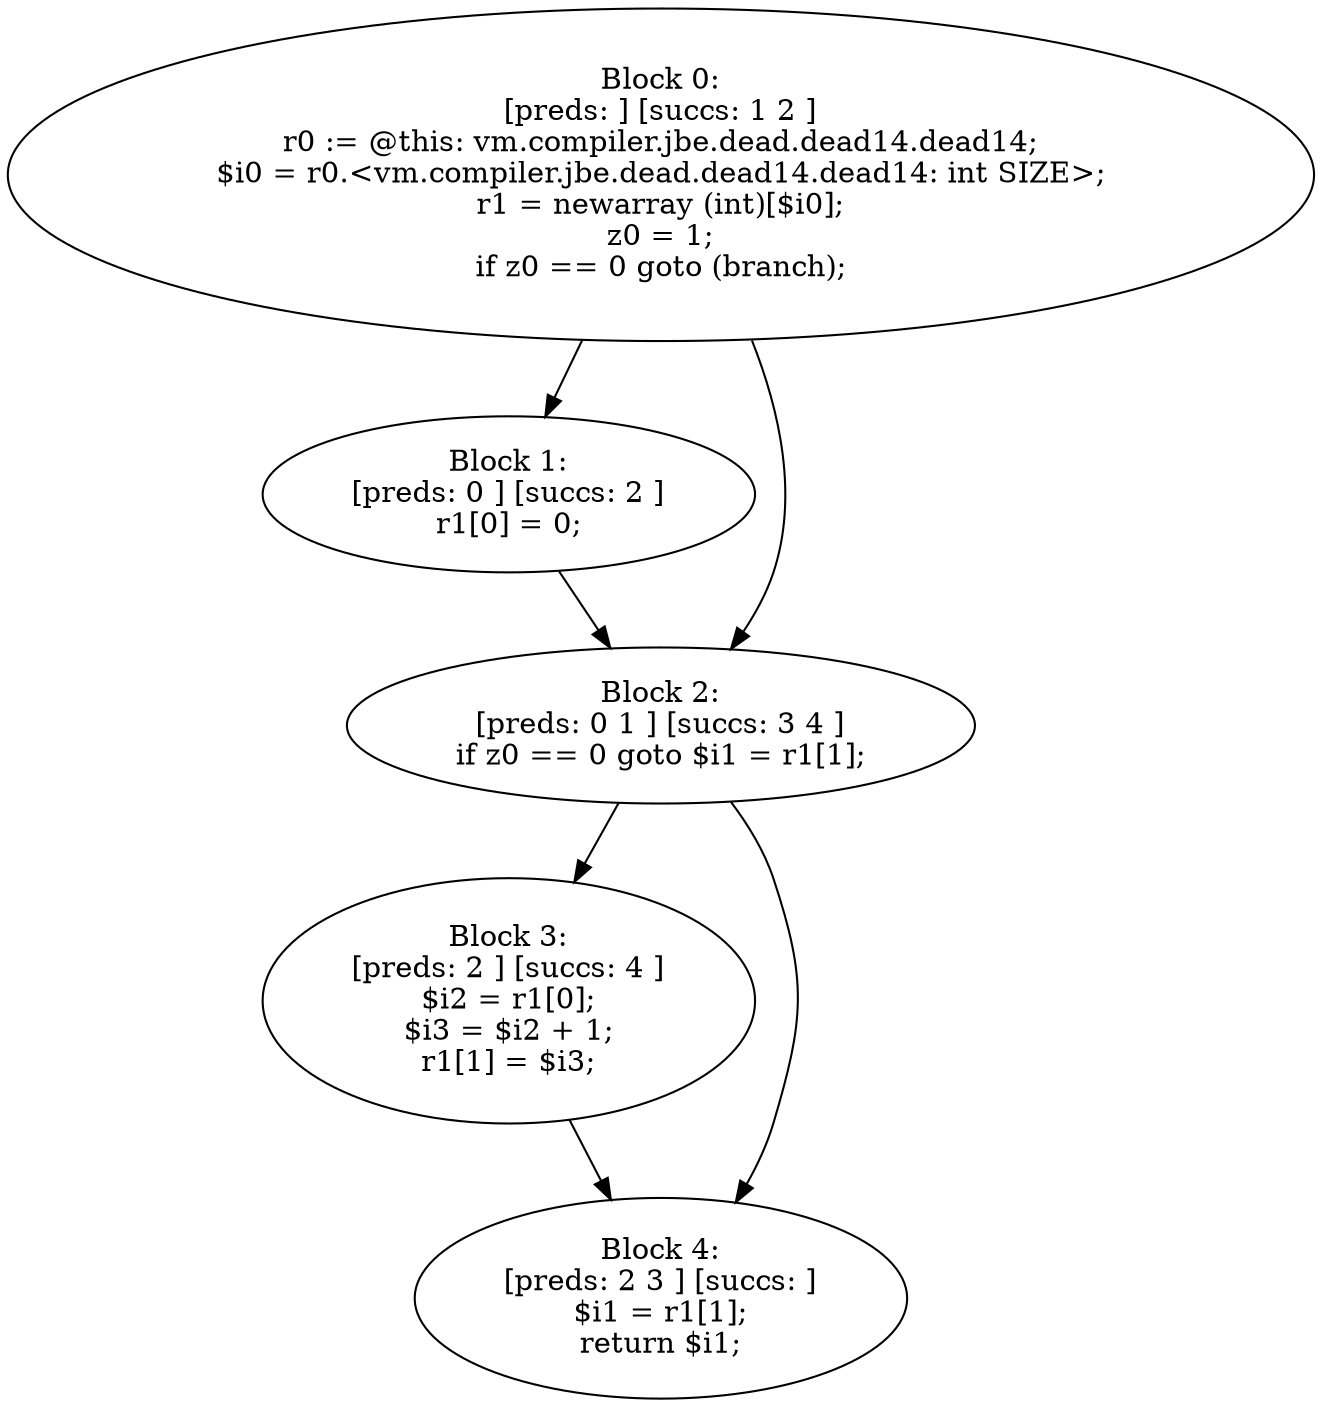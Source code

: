 digraph "unitGraph" {
    "Block 0:
[preds: ] [succs: 1 2 ]
r0 := @this: vm.compiler.jbe.dead.dead14.dead14;
$i0 = r0.<vm.compiler.jbe.dead.dead14.dead14: int SIZE>;
r1 = newarray (int)[$i0];
z0 = 1;
if z0 == 0 goto (branch);
"
    "Block 1:
[preds: 0 ] [succs: 2 ]
r1[0] = 0;
"
    "Block 2:
[preds: 0 1 ] [succs: 3 4 ]
if z0 == 0 goto $i1 = r1[1];
"
    "Block 3:
[preds: 2 ] [succs: 4 ]
$i2 = r1[0];
$i3 = $i2 + 1;
r1[1] = $i3;
"
    "Block 4:
[preds: 2 3 ] [succs: ]
$i1 = r1[1];
return $i1;
"
    "Block 0:
[preds: ] [succs: 1 2 ]
r0 := @this: vm.compiler.jbe.dead.dead14.dead14;
$i0 = r0.<vm.compiler.jbe.dead.dead14.dead14: int SIZE>;
r1 = newarray (int)[$i0];
z0 = 1;
if z0 == 0 goto (branch);
"->"Block 1:
[preds: 0 ] [succs: 2 ]
r1[0] = 0;
";
    "Block 0:
[preds: ] [succs: 1 2 ]
r0 := @this: vm.compiler.jbe.dead.dead14.dead14;
$i0 = r0.<vm.compiler.jbe.dead.dead14.dead14: int SIZE>;
r1 = newarray (int)[$i0];
z0 = 1;
if z0 == 0 goto (branch);
"->"Block 2:
[preds: 0 1 ] [succs: 3 4 ]
if z0 == 0 goto $i1 = r1[1];
";
    "Block 1:
[preds: 0 ] [succs: 2 ]
r1[0] = 0;
"->"Block 2:
[preds: 0 1 ] [succs: 3 4 ]
if z0 == 0 goto $i1 = r1[1];
";
    "Block 2:
[preds: 0 1 ] [succs: 3 4 ]
if z0 == 0 goto $i1 = r1[1];
"->"Block 3:
[preds: 2 ] [succs: 4 ]
$i2 = r1[0];
$i3 = $i2 + 1;
r1[1] = $i3;
";
    "Block 2:
[preds: 0 1 ] [succs: 3 4 ]
if z0 == 0 goto $i1 = r1[1];
"->"Block 4:
[preds: 2 3 ] [succs: ]
$i1 = r1[1];
return $i1;
";
    "Block 3:
[preds: 2 ] [succs: 4 ]
$i2 = r1[0];
$i3 = $i2 + 1;
r1[1] = $i3;
"->"Block 4:
[preds: 2 3 ] [succs: ]
$i1 = r1[1];
return $i1;
";
}
